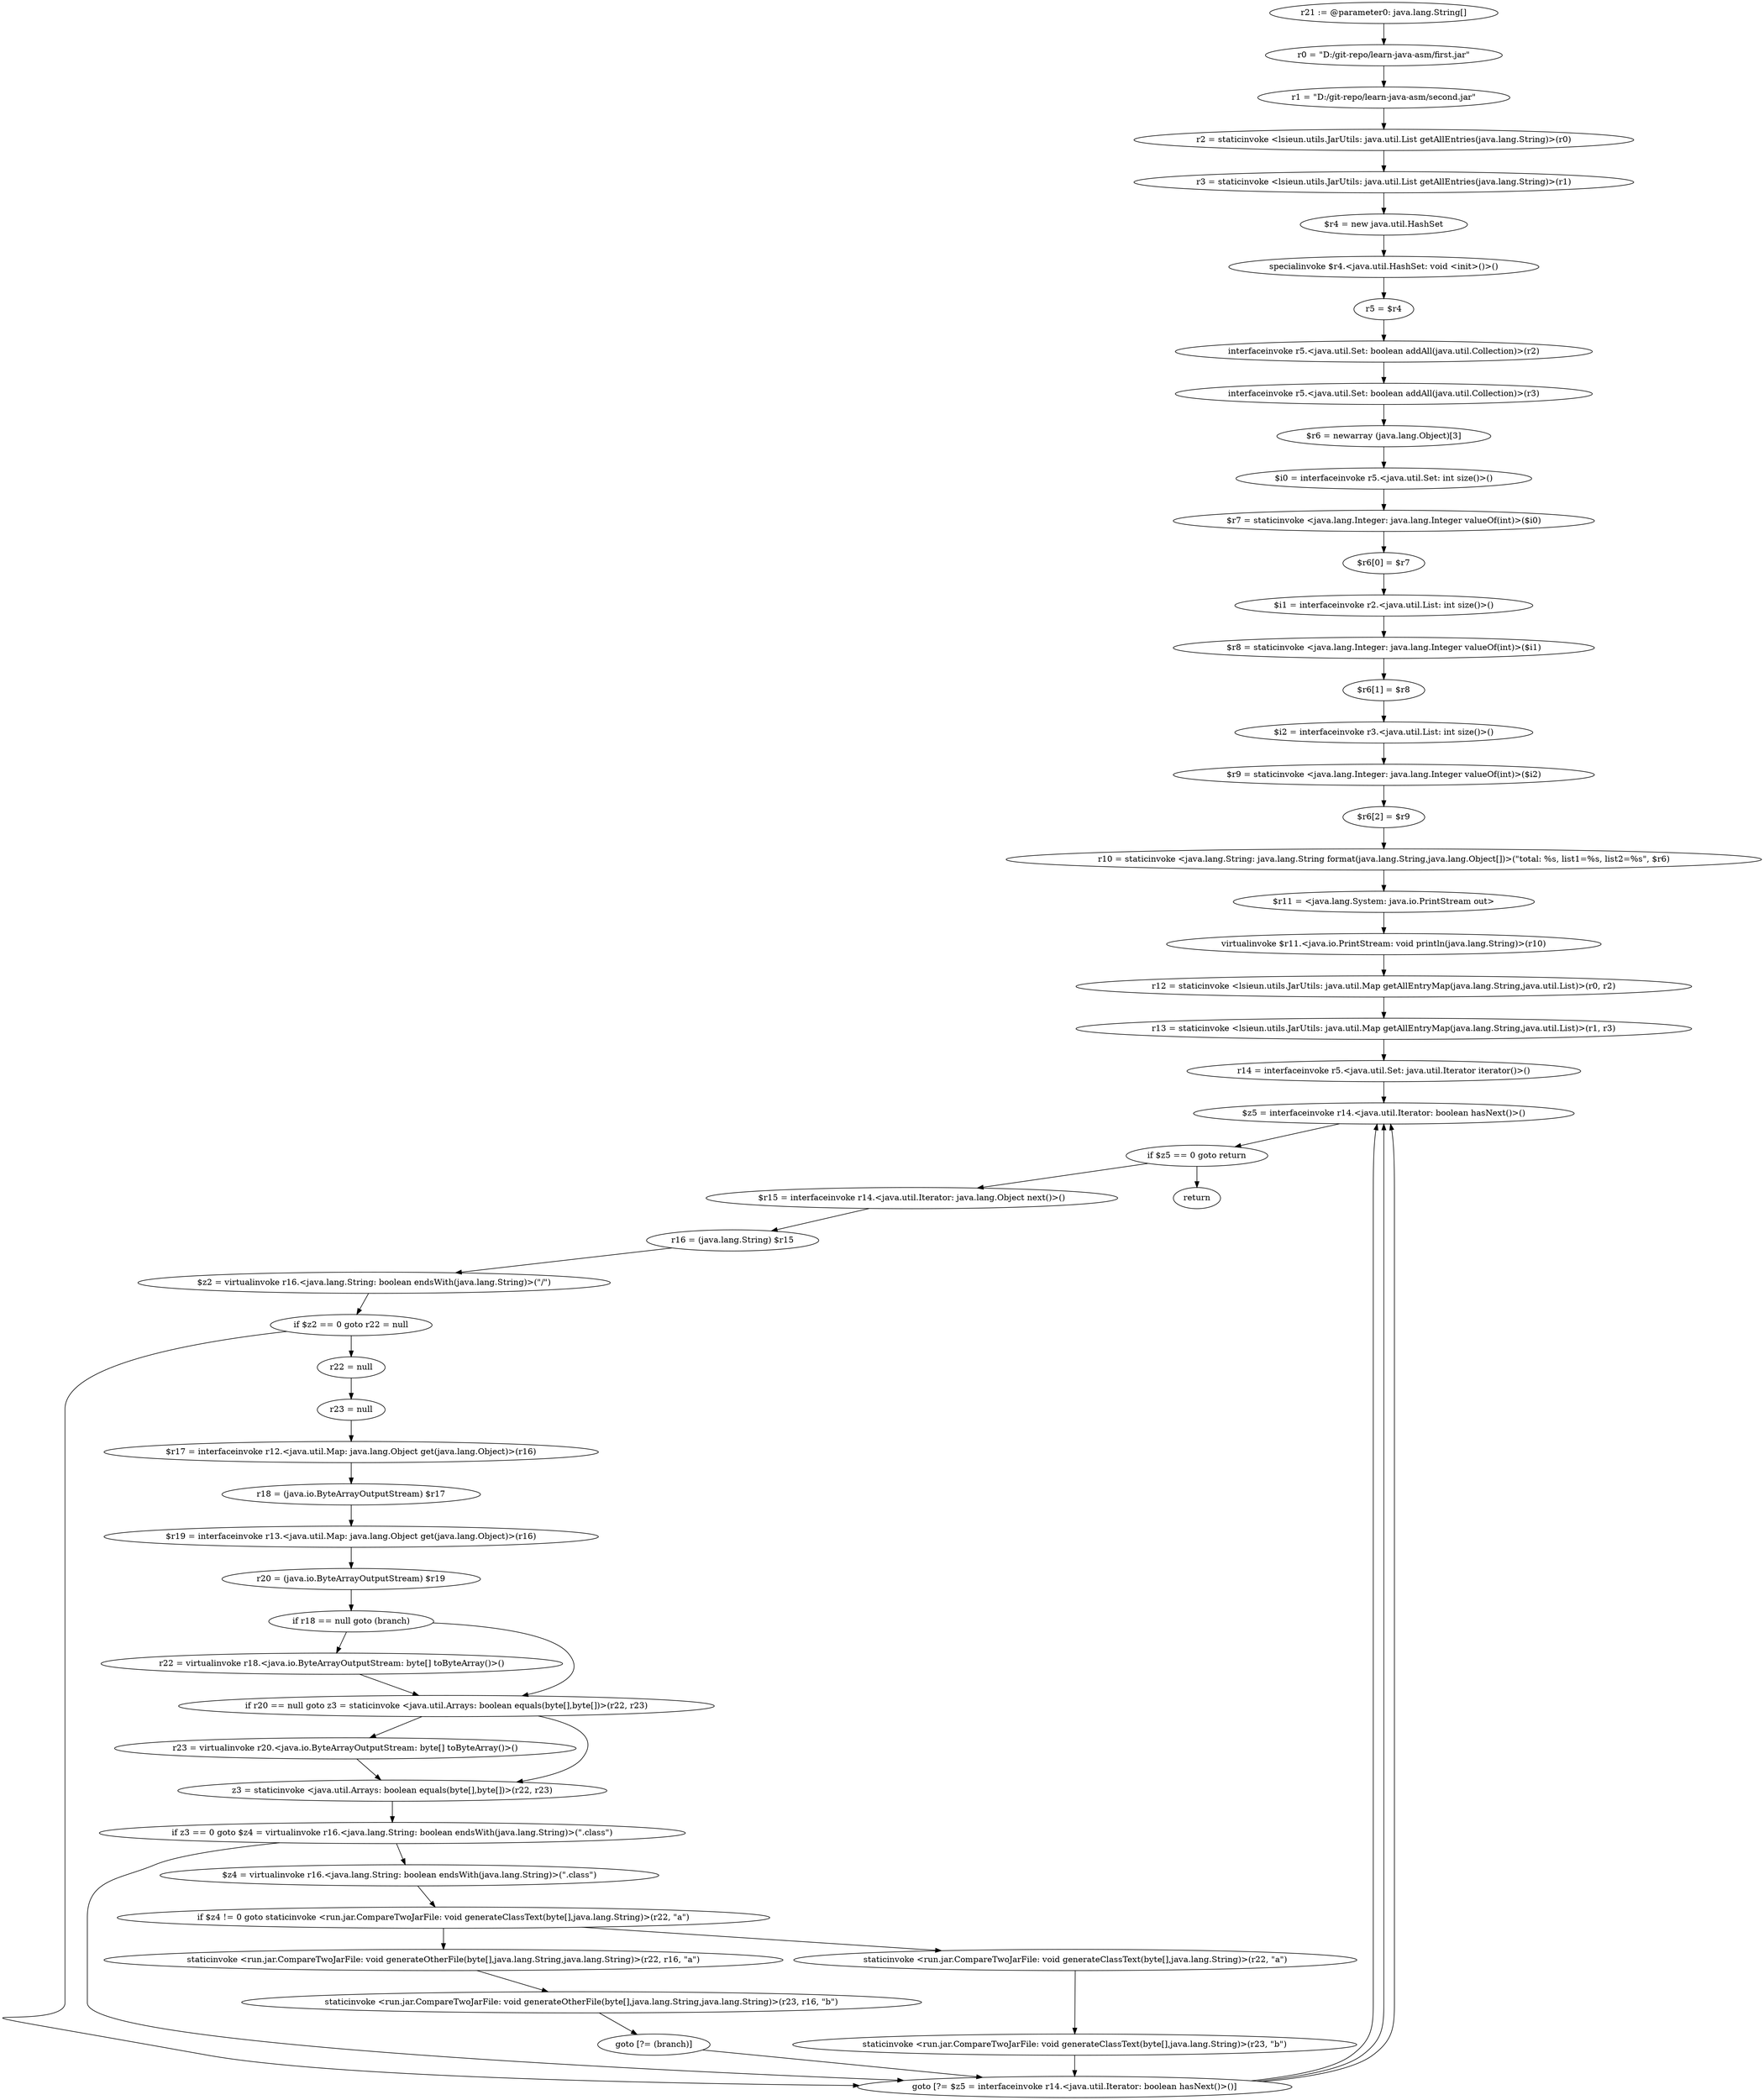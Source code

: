 digraph "unitGraph" {
    "r21 := @parameter0: java.lang.String[]"
    "r0 = \"D:/git-repo/learn-java-asm/first.jar\""
    "r1 = \"D:/git-repo/learn-java-asm/second.jar\""
    "r2 = staticinvoke <lsieun.utils.JarUtils: java.util.List getAllEntries(java.lang.String)>(r0)"
    "r3 = staticinvoke <lsieun.utils.JarUtils: java.util.List getAllEntries(java.lang.String)>(r1)"
    "$r4 = new java.util.HashSet"
    "specialinvoke $r4.<java.util.HashSet: void <init>()>()"
    "r5 = $r4"
    "interfaceinvoke r5.<java.util.Set: boolean addAll(java.util.Collection)>(r2)"
    "interfaceinvoke r5.<java.util.Set: boolean addAll(java.util.Collection)>(r3)"
    "$r6 = newarray (java.lang.Object)[3]"
    "$i0 = interfaceinvoke r5.<java.util.Set: int size()>()"
    "$r7 = staticinvoke <java.lang.Integer: java.lang.Integer valueOf(int)>($i0)"
    "$r6[0] = $r7"
    "$i1 = interfaceinvoke r2.<java.util.List: int size()>()"
    "$r8 = staticinvoke <java.lang.Integer: java.lang.Integer valueOf(int)>($i1)"
    "$r6[1] = $r8"
    "$i2 = interfaceinvoke r3.<java.util.List: int size()>()"
    "$r9 = staticinvoke <java.lang.Integer: java.lang.Integer valueOf(int)>($i2)"
    "$r6[2] = $r9"
    "r10 = staticinvoke <java.lang.String: java.lang.String format(java.lang.String,java.lang.Object[])>(\"total: %s, list1=%s, list2=%s\", $r6)"
    "$r11 = <java.lang.System: java.io.PrintStream out>"
    "virtualinvoke $r11.<java.io.PrintStream: void println(java.lang.String)>(r10)"
    "r12 = staticinvoke <lsieun.utils.JarUtils: java.util.Map getAllEntryMap(java.lang.String,java.util.List)>(r0, r2)"
    "r13 = staticinvoke <lsieun.utils.JarUtils: java.util.Map getAllEntryMap(java.lang.String,java.util.List)>(r1, r3)"
    "r14 = interfaceinvoke r5.<java.util.Set: java.util.Iterator iterator()>()"
    "$z5 = interfaceinvoke r14.<java.util.Iterator: boolean hasNext()>()"
    "if $z5 == 0 goto return"
    "$r15 = interfaceinvoke r14.<java.util.Iterator: java.lang.Object next()>()"
    "r16 = (java.lang.String) $r15"
    "$z2 = virtualinvoke r16.<java.lang.String: boolean endsWith(java.lang.String)>(\"/\")"
    "if $z2 == 0 goto r22 = null"
    "goto [?= $z5 = interfaceinvoke r14.<java.util.Iterator: boolean hasNext()>()]"
    "r22 = null"
    "r23 = null"
    "$r17 = interfaceinvoke r12.<java.util.Map: java.lang.Object get(java.lang.Object)>(r16)"
    "r18 = (java.io.ByteArrayOutputStream) $r17"
    "$r19 = interfaceinvoke r13.<java.util.Map: java.lang.Object get(java.lang.Object)>(r16)"
    "r20 = (java.io.ByteArrayOutputStream) $r19"
    "if r18 == null goto (branch)"
    "r22 = virtualinvoke r18.<java.io.ByteArrayOutputStream: byte[] toByteArray()>()"
    "if r20 == null goto z3 = staticinvoke <java.util.Arrays: boolean equals(byte[],byte[])>(r22, r23)"
    "r23 = virtualinvoke r20.<java.io.ByteArrayOutputStream: byte[] toByteArray()>()"
    "z3 = staticinvoke <java.util.Arrays: boolean equals(byte[],byte[])>(r22, r23)"
    "if z3 == 0 goto $z4 = virtualinvoke r16.<java.lang.String: boolean endsWith(java.lang.String)>(\".class\")"
    "$z4 = virtualinvoke r16.<java.lang.String: boolean endsWith(java.lang.String)>(\".class\")"
    "if $z4 != 0 goto staticinvoke <run.jar.CompareTwoJarFile: void generateClassText(byte[],java.lang.String)>(r22, \"a\")"
    "staticinvoke <run.jar.CompareTwoJarFile: void generateOtherFile(byte[],java.lang.String,java.lang.String)>(r22, r16, \"a\")"
    "staticinvoke <run.jar.CompareTwoJarFile: void generateOtherFile(byte[],java.lang.String,java.lang.String)>(r23, r16, \"b\")"
    "goto [?= (branch)]"
    "staticinvoke <run.jar.CompareTwoJarFile: void generateClassText(byte[],java.lang.String)>(r22, \"a\")"
    "staticinvoke <run.jar.CompareTwoJarFile: void generateClassText(byte[],java.lang.String)>(r23, \"b\")"
    "return"
    "r21 := @parameter0: java.lang.String[]"->"r0 = \"D:/git-repo/learn-java-asm/first.jar\"";
    "r0 = \"D:/git-repo/learn-java-asm/first.jar\""->"r1 = \"D:/git-repo/learn-java-asm/second.jar\"";
    "r1 = \"D:/git-repo/learn-java-asm/second.jar\""->"r2 = staticinvoke <lsieun.utils.JarUtils: java.util.List getAllEntries(java.lang.String)>(r0)";
    "r2 = staticinvoke <lsieun.utils.JarUtils: java.util.List getAllEntries(java.lang.String)>(r0)"->"r3 = staticinvoke <lsieun.utils.JarUtils: java.util.List getAllEntries(java.lang.String)>(r1)";
    "r3 = staticinvoke <lsieun.utils.JarUtils: java.util.List getAllEntries(java.lang.String)>(r1)"->"$r4 = new java.util.HashSet";
    "$r4 = new java.util.HashSet"->"specialinvoke $r4.<java.util.HashSet: void <init>()>()";
    "specialinvoke $r4.<java.util.HashSet: void <init>()>()"->"r5 = $r4";
    "r5 = $r4"->"interfaceinvoke r5.<java.util.Set: boolean addAll(java.util.Collection)>(r2)";
    "interfaceinvoke r5.<java.util.Set: boolean addAll(java.util.Collection)>(r2)"->"interfaceinvoke r5.<java.util.Set: boolean addAll(java.util.Collection)>(r3)";
    "interfaceinvoke r5.<java.util.Set: boolean addAll(java.util.Collection)>(r3)"->"$r6 = newarray (java.lang.Object)[3]";
    "$r6 = newarray (java.lang.Object)[3]"->"$i0 = interfaceinvoke r5.<java.util.Set: int size()>()";
    "$i0 = interfaceinvoke r5.<java.util.Set: int size()>()"->"$r7 = staticinvoke <java.lang.Integer: java.lang.Integer valueOf(int)>($i0)";
    "$r7 = staticinvoke <java.lang.Integer: java.lang.Integer valueOf(int)>($i0)"->"$r6[0] = $r7";
    "$r6[0] = $r7"->"$i1 = interfaceinvoke r2.<java.util.List: int size()>()";
    "$i1 = interfaceinvoke r2.<java.util.List: int size()>()"->"$r8 = staticinvoke <java.lang.Integer: java.lang.Integer valueOf(int)>($i1)";
    "$r8 = staticinvoke <java.lang.Integer: java.lang.Integer valueOf(int)>($i1)"->"$r6[1] = $r8";
    "$r6[1] = $r8"->"$i2 = interfaceinvoke r3.<java.util.List: int size()>()";
    "$i2 = interfaceinvoke r3.<java.util.List: int size()>()"->"$r9 = staticinvoke <java.lang.Integer: java.lang.Integer valueOf(int)>($i2)";
    "$r9 = staticinvoke <java.lang.Integer: java.lang.Integer valueOf(int)>($i2)"->"$r6[2] = $r9";
    "$r6[2] = $r9"->"r10 = staticinvoke <java.lang.String: java.lang.String format(java.lang.String,java.lang.Object[])>(\"total: %s, list1=%s, list2=%s\", $r6)";
    "r10 = staticinvoke <java.lang.String: java.lang.String format(java.lang.String,java.lang.Object[])>(\"total: %s, list1=%s, list2=%s\", $r6)"->"$r11 = <java.lang.System: java.io.PrintStream out>";
    "$r11 = <java.lang.System: java.io.PrintStream out>"->"virtualinvoke $r11.<java.io.PrintStream: void println(java.lang.String)>(r10)";
    "virtualinvoke $r11.<java.io.PrintStream: void println(java.lang.String)>(r10)"->"r12 = staticinvoke <lsieun.utils.JarUtils: java.util.Map getAllEntryMap(java.lang.String,java.util.List)>(r0, r2)";
    "r12 = staticinvoke <lsieun.utils.JarUtils: java.util.Map getAllEntryMap(java.lang.String,java.util.List)>(r0, r2)"->"r13 = staticinvoke <lsieun.utils.JarUtils: java.util.Map getAllEntryMap(java.lang.String,java.util.List)>(r1, r3)";
    "r13 = staticinvoke <lsieun.utils.JarUtils: java.util.Map getAllEntryMap(java.lang.String,java.util.List)>(r1, r3)"->"r14 = interfaceinvoke r5.<java.util.Set: java.util.Iterator iterator()>()";
    "r14 = interfaceinvoke r5.<java.util.Set: java.util.Iterator iterator()>()"->"$z5 = interfaceinvoke r14.<java.util.Iterator: boolean hasNext()>()";
    "$z5 = interfaceinvoke r14.<java.util.Iterator: boolean hasNext()>()"->"if $z5 == 0 goto return";
    "if $z5 == 0 goto return"->"$r15 = interfaceinvoke r14.<java.util.Iterator: java.lang.Object next()>()";
    "if $z5 == 0 goto return"->"return";
    "$r15 = interfaceinvoke r14.<java.util.Iterator: java.lang.Object next()>()"->"r16 = (java.lang.String) $r15";
    "r16 = (java.lang.String) $r15"->"$z2 = virtualinvoke r16.<java.lang.String: boolean endsWith(java.lang.String)>(\"/\")";
    "$z2 = virtualinvoke r16.<java.lang.String: boolean endsWith(java.lang.String)>(\"/\")"->"if $z2 == 0 goto r22 = null";
    "if $z2 == 0 goto r22 = null"->"goto [?= $z5 = interfaceinvoke r14.<java.util.Iterator: boolean hasNext()>()]";
    "if $z2 == 0 goto r22 = null"->"r22 = null";
    "goto [?= $z5 = interfaceinvoke r14.<java.util.Iterator: boolean hasNext()>()]"->"$z5 = interfaceinvoke r14.<java.util.Iterator: boolean hasNext()>()";
    "r22 = null"->"r23 = null";
    "r23 = null"->"$r17 = interfaceinvoke r12.<java.util.Map: java.lang.Object get(java.lang.Object)>(r16)";
    "$r17 = interfaceinvoke r12.<java.util.Map: java.lang.Object get(java.lang.Object)>(r16)"->"r18 = (java.io.ByteArrayOutputStream) $r17";
    "r18 = (java.io.ByteArrayOutputStream) $r17"->"$r19 = interfaceinvoke r13.<java.util.Map: java.lang.Object get(java.lang.Object)>(r16)";
    "$r19 = interfaceinvoke r13.<java.util.Map: java.lang.Object get(java.lang.Object)>(r16)"->"r20 = (java.io.ByteArrayOutputStream) $r19";
    "r20 = (java.io.ByteArrayOutputStream) $r19"->"if r18 == null goto (branch)";
    "if r18 == null goto (branch)"->"r22 = virtualinvoke r18.<java.io.ByteArrayOutputStream: byte[] toByteArray()>()";
    "if r18 == null goto (branch)"->"if r20 == null goto z3 = staticinvoke <java.util.Arrays: boolean equals(byte[],byte[])>(r22, r23)";
    "r22 = virtualinvoke r18.<java.io.ByteArrayOutputStream: byte[] toByteArray()>()"->"if r20 == null goto z3 = staticinvoke <java.util.Arrays: boolean equals(byte[],byte[])>(r22, r23)";
    "if r20 == null goto z3 = staticinvoke <java.util.Arrays: boolean equals(byte[],byte[])>(r22, r23)"->"r23 = virtualinvoke r20.<java.io.ByteArrayOutputStream: byte[] toByteArray()>()";
    "if r20 == null goto z3 = staticinvoke <java.util.Arrays: boolean equals(byte[],byte[])>(r22, r23)"->"z3 = staticinvoke <java.util.Arrays: boolean equals(byte[],byte[])>(r22, r23)";
    "r23 = virtualinvoke r20.<java.io.ByteArrayOutputStream: byte[] toByteArray()>()"->"z3 = staticinvoke <java.util.Arrays: boolean equals(byte[],byte[])>(r22, r23)";
    "z3 = staticinvoke <java.util.Arrays: boolean equals(byte[],byte[])>(r22, r23)"->"if z3 == 0 goto $z4 = virtualinvoke r16.<java.lang.String: boolean endsWith(java.lang.String)>(\".class\")";
    "if z3 == 0 goto $z4 = virtualinvoke r16.<java.lang.String: boolean endsWith(java.lang.String)>(\".class\")"->"goto [?= $z5 = interfaceinvoke r14.<java.util.Iterator: boolean hasNext()>()]";
    "if z3 == 0 goto $z4 = virtualinvoke r16.<java.lang.String: boolean endsWith(java.lang.String)>(\".class\")"->"$z4 = virtualinvoke r16.<java.lang.String: boolean endsWith(java.lang.String)>(\".class\")";
    "goto [?= $z5 = interfaceinvoke r14.<java.util.Iterator: boolean hasNext()>()]"->"$z5 = interfaceinvoke r14.<java.util.Iterator: boolean hasNext()>()";
    "$z4 = virtualinvoke r16.<java.lang.String: boolean endsWith(java.lang.String)>(\".class\")"->"if $z4 != 0 goto staticinvoke <run.jar.CompareTwoJarFile: void generateClassText(byte[],java.lang.String)>(r22, \"a\")";
    "if $z4 != 0 goto staticinvoke <run.jar.CompareTwoJarFile: void generateClassText(byte[],java.lang.String)>(r22, \"a\")"->"staticinvoke <run.jar.CompareTwoJarFile: void generateOtherFile(byte[],java.lang.String,java.lang.String)>(r22, r16, \"a\")";
    "if $z4 != 0 goto staticinvoke <run.jar.CompareTwoJarFile: void generateClassText(byte[],java.lang.String)>(r22, \"a\")"->"staticinvoke <run.jar.CompareTwoJarFile: void generateClassText(byte[],java.lang.String)>(r22, \"a\")";
    "staticinvoke <run.jar.CompareTwoJarFile: void generateOtherFile(byte[],java.lang.String,java.lang.String)>(r22, r16, \"a\")"->"staticinvoke <run.jar.CompareTwoJarFile: void generateOtherFile(byte[],java.lang.String,java.lang.String)>(r23, r16, \"b\")";
    "staticinvoke <run.jar.CompareTwoJarFile: void generateOtherFile(byte[],java.lang.String,java.lang.String)>(r23, r16, \"b\")"->"goto [?= (branch)]";
    "goto [?= (branch)]"->"goto [?= $z5 = interfaceinvoke r14.<java.util.Iterator: boolean hasNext()>()]";
    "staticinvoke <run.jar.CompareTwoJarFile: void generateClassText(byte[],java.lang.String)>(r22, \"a\")"->"staticinvoke <run.jar.CompareTwoJarFile: void generateClassText(byte[],java.lang.String)>(r23, \"b\")";
    "staticinvoke <run.jar.CompareTwoJarFile: void generateClassText(byte[],java.lang.String)>(r23, \"b\")"->"goto [?= $z5 = interfaceinvoke r14.<java.util.Iterator: boolean hasNext()>()]";
    "goto [?= $z5 = interfaceinvoke r14.<java.util.Iterator: boolean hasNext()>()]"->"$z5 = interfaceinvoke r14.<java.util.Iterator: boolean hasNext()>()";
}
